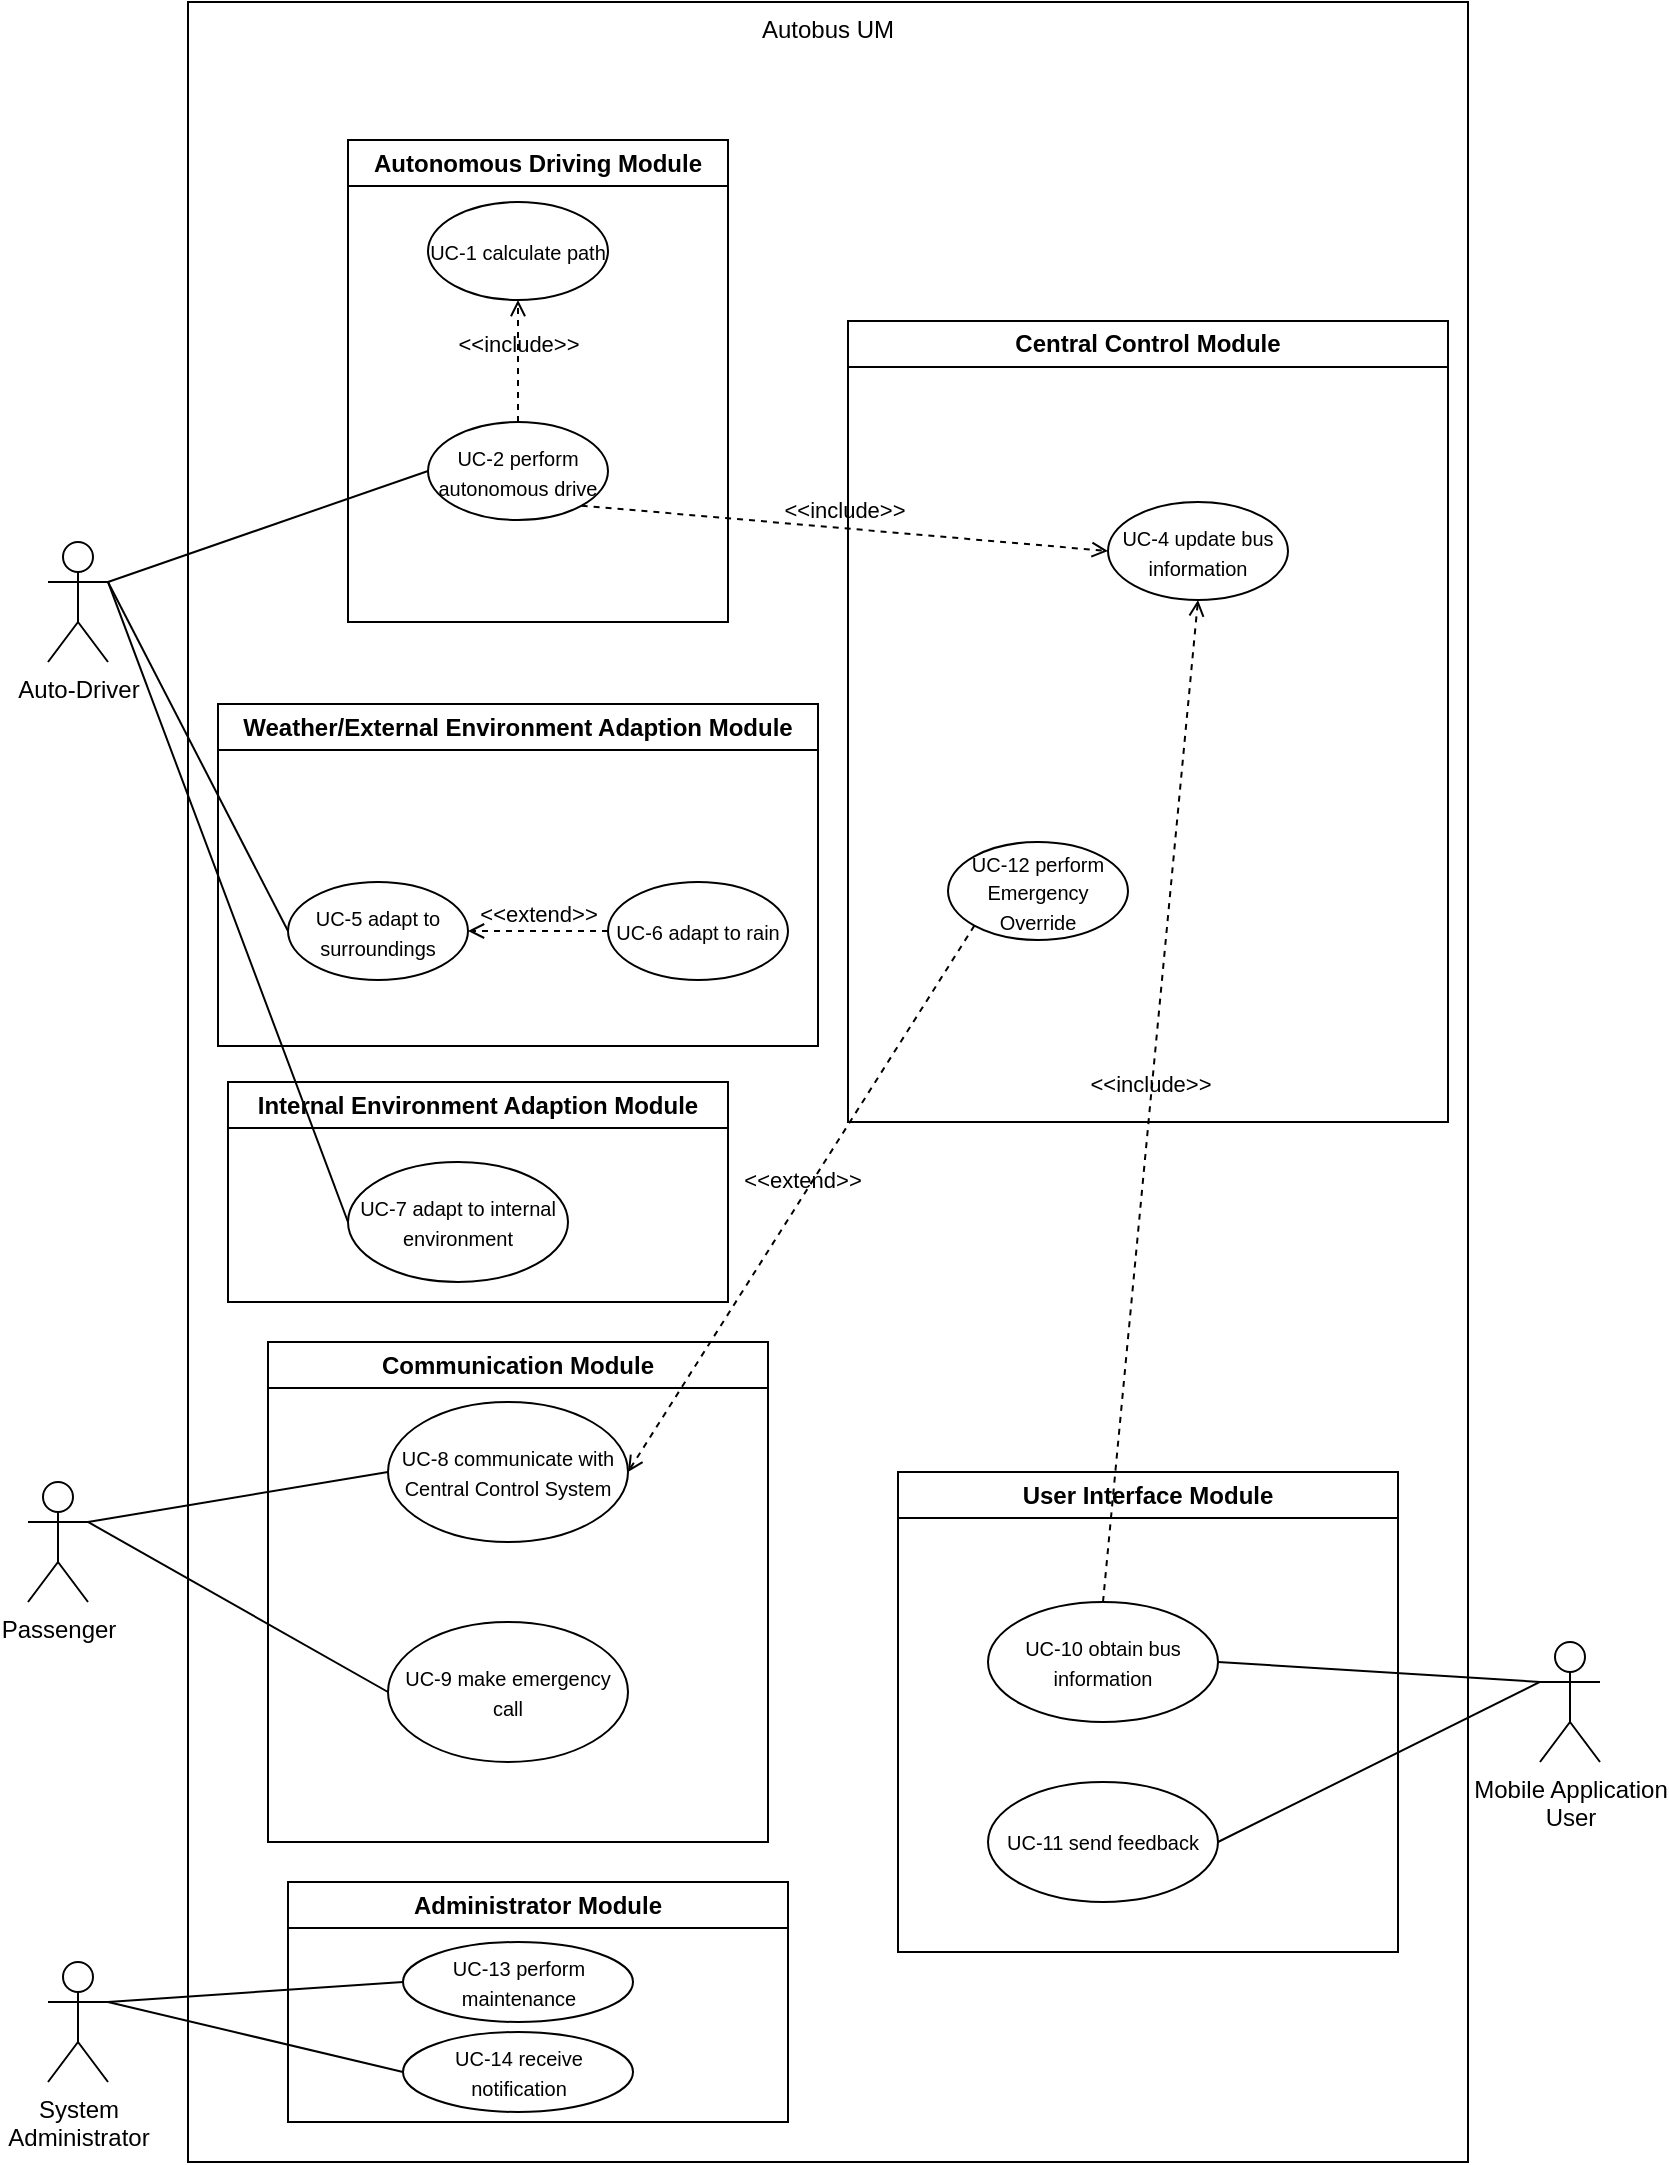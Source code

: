 <mxfile version="24.9.0">
  <diagram name="Page-1" id="UIv36l2mWd346YbS5Nf6">
    <mxGraphModel dx="1235" dy="654" grid="1" gridSize="10" guides="1" tooltips="1" connect="1" arrows="1" fold="1" page="1" pageScale="1" pageWidth="850" pageHeight="1100" math="0" shadow="0">
      <root>
        <mxCell id="0" />
        <mxCell id="1" parent="0" />
        <mxCell id="wyyreSNqi4UNeEEnbctz-1" value="Auto-Driver" style="shape=umlActor;verticalLabelPosition=bottom;verticalAlign=top;html=1;outlineConnect=0;" parent="1" vertex="1">
          <mxGeometry x="40" y="280" width="30" height="60" as="geometry" />
        </mxCell>
        <mxCell id="wyyreSNqi4UNeEEnbctz-4" value="Autobus UM" style="rounded=0;whiteSpace=wrap;html=1;align=center;horizontal=1;verticalAlign=top;" parent="1" vertex="1">
          <mxGeometry x="110" y="10" width="640" height="1080" as="geometry" />
        </mxCell>
        <mxCell id="wyyreSNqi4UNeEEnbctz-5" value="Autonomous Driving Module" style="swimlane;whiteSpace=wrap;html=1;" parent="1" vertex="1">
          <mxGeometry x="190" y="79" width="190" height="241" as="geometry" />
        </mxCell>
        <mxCell id="wyyreSNqi4UNeEEnbctz-6" value="&lt;font style=&quot;font-size: 10px;&quot;&gt;UC-1 calculate path&lt;/font&gt;" style="ellipse;whiteSpace=wrap;html=1;" parent="wyyreSNqi4UNeEEnbctz-5" vertex="1">
          <mxGeometry x="40" y="31" width="90" height="49" as="geometry" />
        </mxCell>
        <mxCell id="wyyreSNqi4UNeEEnbctz-7" value="&lt;font style=&quot;font-size: 10px;&quot;&gt;UC-2 perform autonomous drive&lt;/font&gt;" style="ellipse;whiteSpace=wrap;html=1;" parent="wyyreSNqi4UNeEEnbctz-5" vertex="1">
          <mxGeometry x="40" y="141" width="90" height="49" as="geometry" />
        </mxCell>
        <mxCell id="wyyreSNqi4UNeEEnbctz-17" value="&amp;lt;&amp;lt;include&amp;gt;&amp;gt;" style="html=1;verticalAlign=bottom;labelBackgroundColor=none;endArrow=open;endFill=0;dashed=1;rounded=0;exitX=0.5;exitY=0;exitDx=0;exitDy=0;entryX=0.5;entryY=1;entryDx=0;entryDy=0;" parent="wyyreSNqi4UNeEEnbctz-5" source="wyyreSNqi4UNeEEnbctz-7" target="wyyreSNqi4UNeEEnbctz-6" edge="1">
          <mxGeometry width="160" relative="1" as="geometry">
            <mxPoint x="10" y="101" as="sourcePoint" />
            <mxPoint x="170" y="101" as="targetPoint" />
          </mxGeometry>
        </mxCell>
        <mxCell id="wyyreSNqi4UNeEEnbctz-11" value="" style="endArrow=none;html=1;rounded=0;entryX=0;entryY=0.5;entryDx=0;entryDy=0;exitX=1;exitY=0.333;exitDx=0;exitDy=0;exitPerimeter=0;" parent="1" source="wyyreSNqi4UNeEEnbctz-1" target="wyyreSNqi4UNeEEnbctz-7" edge="1">
          <mxGeometry width="50" height="50" relative="1" as="geometry">
            <mxPoint x="130" y="150" as="sourcePoint" />
            <mxPoint x="220" y="160" as="targetPoint" />
          </mxGeometry>
        </mxCell>
        <mxCell id="wyyreSNqi4UNeEEnbctz-12" value="Weather/External Environment Adaption Module" style="swimlane;whiteSpace=wrap;html=1;" parent="1" vertex="1">
          <mxGeometry x="125" y="361" width="300" height="171" as="geometry" />
        </mxCell>
        <mxCell id="wyyreSNqi4UNeEEnbctz-21" value="&lt;font style=&quot;font-size: 10px;&quot;&gt;UC-6 adapt to rain&lt;/font&gt;" style="ellipse;whiteSpace=wrap;html=1;" parent="wyyreSNqi4UNeEEnbctz-12" vertex="1">
          <mxGeometry x="195" y="89" width="90" height="49" as="geometry" />
        </mxCell>
        <mxCell id="wyyreSNqi4UNeEEnbctz-20" value="&lt;font style=&quot;font-size: 10px;&quot;&gt;UC-5 adapt to surroundings&lt;/font&gt;" style="ellipse;whiteSpace=wrap;html=1;" parent="wyyreSNqi4UNeEEnbctz-12" vertex="1">
          <mxGeometry x="35" y="89" width="90" height="49" as="geometry" />
        </mxCell>
        <mxCell id="wyyreSNqi4UNeEEnbctz-24" value="&amp;lt;&amp;lt;extend&amp;gt;&amp;gt;" style="html=1;verticalAlign=bottom;labelBackgroundColor=none;endArrow=open;endFill=0;dashed=1;rounded=0;exitX=0;exitY=0.5;exitDx=0;exitDy=0;entryX=1;entryY=0.5;entryDx=0;entryDy=0;" parent="wyyreSNqi4UNeEEnbctz-12" source="wyyreSNqi4UNeEEnbctz-21" target="wyyreSNqi4UNeEEnbctz-20" edge="1">
          <mxGeometry width="160" relative="1" as="geometry">
            <mxPoint x="145" y="109" as="sourcePoint" />
            <mxPoint x="305" y="109" as="targetPoint" />
          </mxGeometry>
        </mxCell>
        <mxCell id="wyyreSNqi4UNeEEnbctz-14" value="Central Control Module" style="swimlane;whiteSpace=wrap;html=1;" parent="1" vertex="1">
          <mxGeometry x="440" y="169.5" width="300" height="400.5" as="geometry" />
        </mxCell>
        <mxCell id="wyyreSNqi4UNeEEnbctz-36" value="&lt;font style=&quot;font-size: 10px;&quot;&gt;UC-12 perform Emergency Override&lt;/font&gt;" style="ellipse;whiteSpace=wrap;html=1;" parent="wyyreSNqi4UNeEEnbctz-14" vertex="1">
          <mxGeometry x="50" y="260.5" width="90" height="49" as="geometry" />
        </mxCell>
        <mxCell id="wyyreSNqi4UNeEEnbctz-16" value="&lt;font style=&quot;font-size: 10px;&quot;&gt;UC-4 update bus information&lt;/font&gt;" style="ellipse;whiteSpace=wrap;html=1;" parent="1" vertex="1">
          <mxGeometry x="570" y="260" width="90" height="49" as="geometry" />
        </mxCell>
        <mxCell id="wyyreSNqi4UNeEEnbctz-19" value="&amp;lt;&amp;lt;include&amp;gt;&amp;gt;" style="html=1;verticalAlign=bottom;labelBackgroundColor=none;endArrow=open;endFill=0;dashed=1;rounded=0;entryX=0;entryY=0.5;entryDx=0;entryDy=0;exitX=1;exitY=1;exitDx=0;exitDy=0;" parent="1" source="wyyreSNqi4UNeEEnbctz-7" target="wyyreSNqi4UNeEEnbctz-16" edge="1">
          <mxGeometry width="160" relative="1" as="geometry">
            <mxPoint x="320" y="240" as="sourcePoint" />
            <mxPoint x="455" y="145" as="targetPoint" />
          </mxGeometry>
        </mxCell>
        <mxCell id="wyyreSNqi4UNeEEnbctz-23" value="" style="endArrow=none;html=1;rounded=0;entryX=0;entryY=0.5;entryDx=0;entryDy=0;" parent="1" target="wyyreSNqi4UNeEEnbctz-20" edge="1">
          <mxGeometry width="50" height="50" relative="1" as="geometry">
            <mxPoint x="70" y="300" as="sourcePoint" />
            <mxPoint x="100" y="410" as="targetPoint" />
          </mxGeometry>
        </mxCell>
        <mxCell id="wyyreSNqi4UNeEEnbctz-26" value="Internal Environment Adaption Module" style="swimlane;whiteSpace=wrap;html=1;" parent="1" vertex="1">
          <mxGeometry x="130" y="550" width="250" height="110" as="geometry" />
        </mxCell>
        <mxCell id="wyyreSNqi4UNeEEnbctz-28" value="&lt;font style=&quot;font-size: 10px;&quot;&gt;UC-7 adapt to internal environment&lt;/font&gt;" style="ellipse;whiteSpace=wrap;html=1;" parent="wyyreSNqi4UNeEEnbctz-26" vertex="1">
          <mxGeometry x="60" y="40" width="110" height="60" as="geometry" />
        </mxCell>
        <mxCell id="wyyreSNqi4UNeEEnbctz-29" value="Communication Module" style="swimlane;whiteSpace=wrap;html=1;" parent="1" vertex="1">
          <mxGeometry x="150" y="680" width="250" height="250" as="geometry" />
        </mxCell>
        <mxCell id="wyyreSNqi4UNeEEnbctz-31" value="Passenger" style="shape=umlActor;verticalLabelPosition=bottom;verticalAlign=top;html=1;outlineConnect=0;" parent="1" vertex="1">
          <mxGeometry x="30" y="750" width="30" height="60" as="geometry" />
        </mxCell>
        <mxCell id="wyyreSNqi4UNeEEnbctz-32" value="&lt;font style=&quot;font-size: 10px;&quot;&gt;UC-8 communicate with Central Control System&lt;/font&gt;" style="ellipse;whiteSpace=wrap;html=1;" parent="1" vertex="1">
          <mxGeometry x="210" y="710" width="120" height="70" as="geometry" />
        </mxCell>
        <mxCell id="wyyreSNqi4UNeEEnbctz-33" value="&lt;font style=&quot;font-size: 10px;&quot;&gt;UC-9 make emergency call&lt;/font&gt;" style="ellipse;whiteSpace=wrap;html=1;" parent="1" vertex="1">
          <mxGeometry x="210" y="820" width="120" height="70" as="geometry" />
        </mxCell>
        <mxCell id="wyyreSNqi4UNeEEnbctz-34" value="User Interface Module" style="swimlane;whiteSpace=wrap;html=1;" parent="1" vertex="1">
          <mxGeometry x="465" y="745" width="250" height="240" as="geometry" />
        </mxCell>
        <mxCell id="wyyreSNqi4UNeEEnbctz-38" value="&lt;span style=&quot;font-size: 10px;&quot;&gt;UC-11 send feedback&lt;/span&gt;" style="ellipse;whiteSpace=wrap;html=1;" parent="wyyreSNqi4UNeEEnbctz-34" vertex="1">
          <mxGeometry x="45" y="155" width="115" height="60" as="geometry" />
        </mxCell>
        <mxCell id="wyyreSNqi4UNeEEnbctz-35" value="&lt;span style=&quot;font-size: 10px;&quot;&gt;UC-10 obtain bus information&lt;/span&gt;" style="ellipse;whiteSpace=wrap;html=1;" parent="1" vertex="1">
          <mxGeometry x="510" y="810" width="115" height="60" as="geometry" />
        </mxCell>
        <mxCell id="wyyreSNqi4UNeEEnbctz-37" value="&amp;lt;&amp;lt;extend&amp;gt;&amp;gt;" style="html=1;verticalAlign=bottom;labelBackgroundColor=none;endArrow=open;endFill=0;dashed=1;rounded=0;exitX=0;exitY=1;exitDx=0;exitDy=0;entryX=1;entryY=0.5;entryDx=0;entryDy=0;" parent="1" source="wyyreSNqi4UNeEEnbctz-36" target="wyyreSNqi4UNeEEnbctz-32" edge="1">
          <mxGeometry width="160" relative="1" as="geometry">
            <mxPoint x="325" y="466" as="sourcePoint" />
            <mxPoint x="260" y="466" as="targetPoint" />
          </mxGeometry>
        </mxCell>
        <mxCell id="wyyreSNqi4UNeEEnbctz-39" value="&amp;lt;&amp;lt;include&amp;gt;&amp;gt;" style="html=1;verticalAlign=bottom;labelBackgroundColor=none;endArrow=open;endFill=0;dashed=1;rounded=0;entryX=0.5;entryY=1;entryDx=0;entryDy=0;exitX=0.5;exitY=0;exitDx=0;exitDy=0;" parent="1" source="wyyreSNqi4UNeEEnbctz-35" target="wyyreSNqi4UNeEEnbctz-16" edge="1">
          <mxGeometry width="160" relative="1" as="geometry">
            <mxPoint x="317" y="272" as="sourcePoint" />
            <mxPoint x="555" y="396" as="targetPoint" />
          </mxGeometry>
        </mxCell>
        <mxCell id="wyyreSNqi4UNeEEnbctz-41" value="" style="endArrow=none;html=1;rounded=0;entryX=0;entryY=0.5;entryDx=0;entryDy=0;exitX=1;exitY=0.333;exitDx=0;exitDy=0;exitPerimeter=0;" parent="1" source="wyyreSNqi4UNeEEnbctz-31" target="wyyreSNqi4UNeEEnbctz-32" edge="1">
          <mxGeometry width="50" height="50" relative="1" as="geometry">
            <mxPoint x="140" y="800" as="sourcePoint" />
            <mxPoint x="190" y="750" as="targetPoint" />
          </mxGeometry>
        </mxCell>
        <mxCell id="wyyreSNqi4UNeEEnbctz-43" value="" style="endArrow=none;html=1;rounded=0;entryX=0;entryY=0.5;entryDx=0;entryDy=0;exitX=1;exitY=0.333;exitDx=0;exitDy=0;exitPerimeter=0;" parent="1" source="wyyreSNqi4UNeEEnbctz-31" target="wyyreSNqi4UNeEEnbctz-33" edge="1">
          <mxGeometry width="50" height="50" relative="1" as="geometry">
            <mxPoint x="150" y="860" as="sourcePoint" />
            <mxPoint x="200" y="810" as="targetPoint" />
          </mxGeometry>
        </mxCell>
        <mxCell id="wyyreSNqi4UNeEEnbctz-46" value="Mobile Application&lt;div&gt;User&lt;/div&gt;" style="shape=umlActor;verticalLabelPosition=bottom;verticalAlign=top;html=1;outlineConnect=0;" parent="1" vertex="1">
          <mxGeometry x="786" y="830" width="30" height="60" as="geometry" />
        </mxCell>
        <mxCell id="wyyreSNqi4UNeEEnbctz-47" value="" style="endArrow=none;html=1;rounded=0;entryX=0;entryY=0.333;entryDx=0;entryDy=0;entryPerimeter=0;exitX=1;exitY=0.5;exitDx=0;exitDy=0;" parent="1" source="wyyreSNqi4UNeEEnbctz-35" target="wyyreSNqi4UNeEEnbctz-46" edge="1">
          <mxGeometry width="50" height="50" relative="1" as="geometry">
            <mxPoint x="650" y="870" as="sourcePoint" />
            <mxPoint x="700" y="820" as="targetPoint" />
          </mxGeometry>
        </mxCell>
        <mxCell id="wyyreSNqi4UNeEEnbctz-48" value="" style="endArrow=none;html=1;rounded=0;entryX=0;entryY=0.333;entryDx=0;entryDy=0;entryPerimeter=0;exitX=1;exitY=0.5;exitDx=0;exitDy=0;" parent="1" source="wyyreSNqi4UNeEEnbctz-38" target="wyyreSNqi4UNeEEnbctz-46" edge="1">
          <mxGeometry width="50" height="50" relative="1" as="geometry">
            <mxPoint x="630" y="920" as="sourcePoint" />
            <mxPoint x="680" y="870" as="targetPoint" />
          </mxGeometry>
        </mxCell>
        <mxCell id="wyyreSNqi4UNeEEnbctz-49" value="" style="endArrow=none;html=1;rounded=0;entryX=1;entryY=0.333;entryDx=0;entryDy=0;entryPerimeter=0;exitX=0;exitY=0.5;exitDx=0;exitDy=0;" parent="1" source="wyyreSNqi4UNeEEnbctz-28" target="wyyreSNqi4UNeEEnbctz-1" edge="1">
          <mxGeometry width="50" height="50" relative="1" as="geometry">
            <mxPoint x="20" y="480" as="sourcePoint" />
            <mxPoint x="70" y="430" as="targetPoint" />
          </mxGeometry>
        </mxCell>
        <mxCell id="Ylu1LxrZEbgXdK8KYK68-3" value="System&lt;div&gt;Administrator&lt;/div&gt;" style="shape=umlActor;verticalLabelPosition=bottom;verticalAlign=top;html=1;outlineConnect=0;" parent="1" vertex="1">
          <mxGeometry x="40" y="990" width="30" height="60" as="geometry" />
        </mxCell>
        <mxCell id="Ylu1LxrZEbgXdK8KYK68-4" value="Administrator Module" style="swimlane;whiteSpace=wrap;html=1;" parent="1" vertex="1">
          <mxGeometry x="160" y="950" width="250" height="120" as="geometry" />
        </mxCell>
        <mxCell id="Ylu1LxrZEbgXdK8KYK68-6" value="&lt;span style=&quot;font-size: 10px;&quot;&gt;UC-13 perform maintenance&lt;/span&gt;" style="ellipse;whiteSpace=wrap;html=1;" parent="1" vertex="1">
          <mxGeometry x="217.5" y="980" width="115" height="40" as="geometry" />
        </mxCell>
        <mxCell id="Ylu1LxrZEbgXdK8KYK68-7" value="&lt;span style=&quot;font-size: 10px;&quot;&gt;UC-14 receive notification&lt;/span&gt;" style="ellipse;whiteSpace=wrap;html=1;" parent="1" vertex="1">
          <mxGeometry x="217.5" y="1025" width="115" height="40" as="geometry" />
        </mxCell>
        <mxCell id="Ylu1LxrZEbgXdK8KYK68-8" value="" style="endArrow=none;html=1;rounded=0;entryX=0;entryY=0.5;entryDx=0;entryDy=0;exitX=1;exitY=0.333;exitDx=0;exitDy=0;exitPerimeter=0;" parent="1" source="Ylu1LxrZEbgXdK8KYK68-3" target="Ylu1LxrZEbgXdK8KYK68-6" edge="1">
          <mxGeometry width="50" height="50" relative="1" as="geometry">
            <mxPoint x="40" y="970" as="sourcePoint" />
            <mxPoint x="90" y="920" as="targetPoint" />
          </mxGeometry>
        </mxCell>
        <mxCell id="Ylu1LxrZEbgXdK8KYK68-9" value="" style="endArrow=none;html=1;rounded=0;entryX=0;entryY=0.5;entryDx=0;entryDy=0;exitX=1;exitY=0.333;exitDx=0;exitDy=0;exitPerimeter=0;" parent="1" source="Ylu1LxrZEbgXdK8KYK68-3" target="Ylu1LxrZEbgXdK8KYK68-7" edge="1">
          <mxGeometry width="50" height="50" relative="1" as="geometry">
            <mxPoint x="40" y="980" as="sourcePoint" />
            <mxPoint x="90" y="930" as="targetPoint" />
          </mxGeometry>
        </mxCell>
      </root>
    </mxGraphModel>
  </diagram>
</mxfile>
